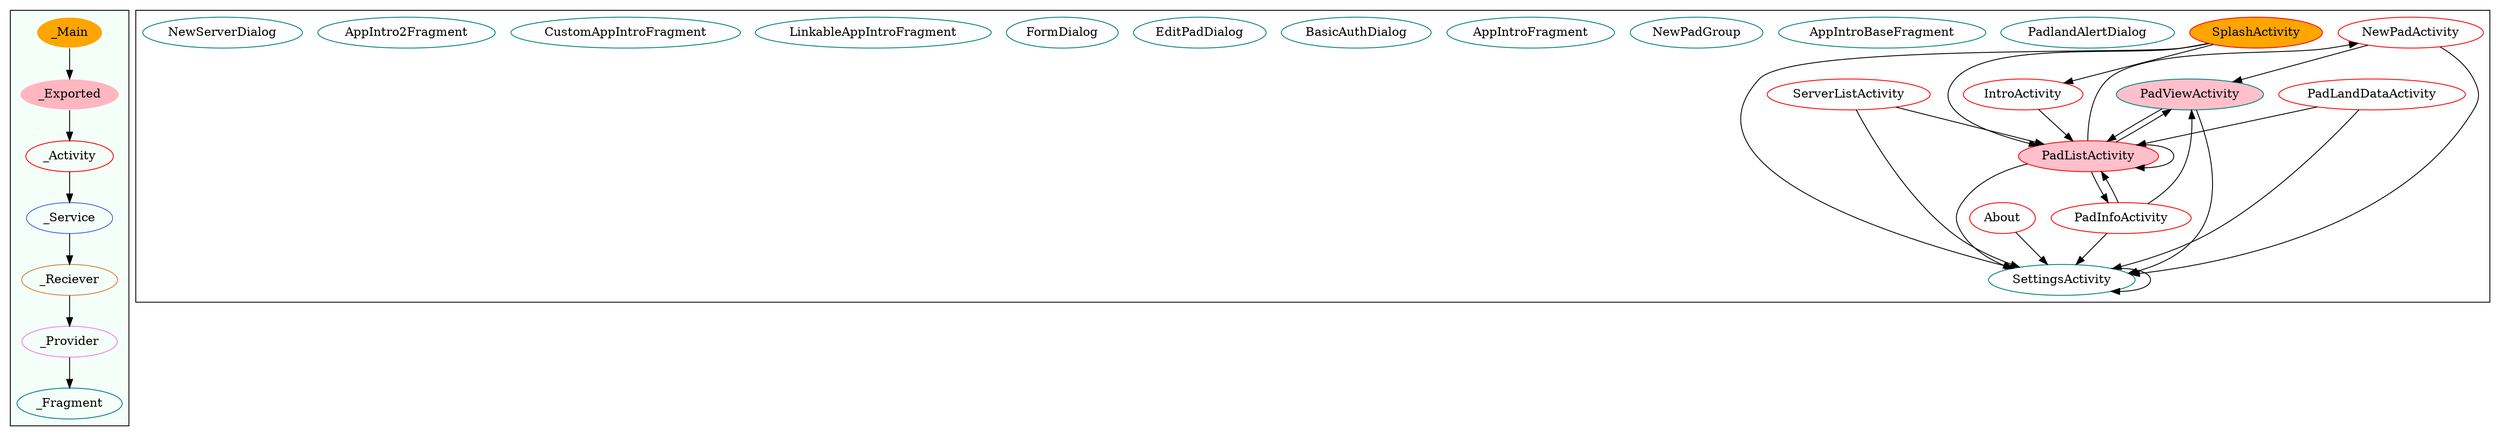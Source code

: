 digraph G {
subgraph cluster_legend{ 
bgcolor=mintcream;
_Activity[color = red];
_Service[color = royalblue];
_Provider[color = violet];
_Reciever[color = peru];
_Fragment[color = teal];
_Main[style=filled, fillcolor=orange, color = mintcream];
_Exported[style=filled, fillcolor=lightpink, color = mintcream];
_Main -> _Exported -> _Activity -> _Service -> _Reciever -> _Provider -> _Fragment; 
}
subgraph cluster_component{ 
NewPadActivity[color = red];
PadLandDataActivity[color = red];
SplashActivity[style=filled, fillcolor=orange, color = red];
SettingsActivity[color = red];
PadViewActivity[style=filled, fillcolor=pink, color = red];
PadInfoActivity[color = red];
IntroActivity[color = red];
PadListActivity[style=filled, fillcolor=pink, color = red];
About[color = red];
ServerListActivity[color = red];
PadlandAlertDialog[color = teal];
AppIntroBaseFragment[color = teal];
SettingsActivity[color = teal];
NewPadGroup[color = teal];
AppIntroFragment[color = teal];
BasicAuthDialog[color = teal];
EditPadDialog[color = teal];
FormDialog[color = teal];
LinkableAppIntroFragment[color = teal];
PadViewActivity[color = teal];
CustomAppIntroFragment[color = teal];
SettingsActivity[color = teal];
AppIntro2Fragment[color = teal];
NewServerDialog[color = teal];
NewPadActivity->SettingsActivity;
NewPadActivity->PadViewActivity;
PadLandDataActivity->PadListActivity;
PadLandDataActivity->SettingsActivity;
PadInfoActivity->PadListActivity;
PadInfoActivity->SettingsActivity;
PadInfoActivity->PadViewActivity;
IntroActivity->PadListActivity;
PadListActivity->PadListActivity;
PadListActivity->PadViewActivity;
PadListActivity->SettingsActivity;
PadListActivity->NewPadActivity;
PadListActivity->PadInfoActivity;
About->SettingsActivity;
ServerListActivity->PadListActivity;
ServerListActivity->SettingsActivity;
SplashActivity->SettingsActivity;
SplashActivity->PadListActivity;
SplashActivity->IntroActivity;
SettingsActivity->SettingsActivity;
PadViewActivity->SettingsActivity;
PadViewActivity->PadListActivity;
}
}
